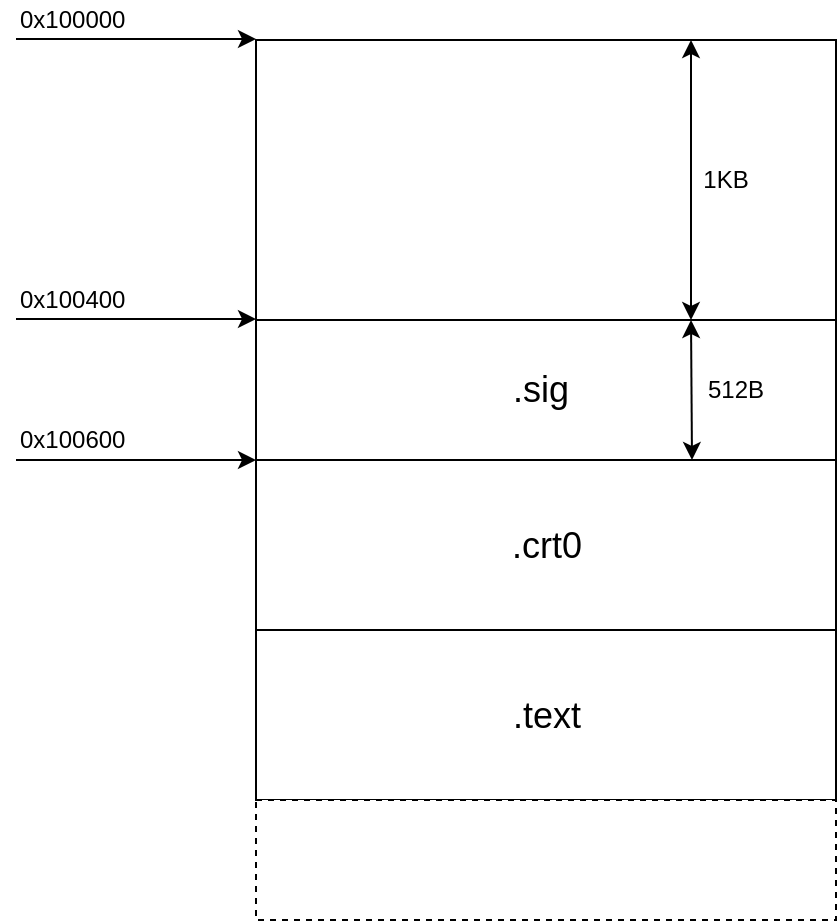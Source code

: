 <mxfile version="12.0.2" type="device" pages="1"><diagram id="jF91bl0kqJ4fdcSO7J3F" name="Page-1"><mxGraphModel dx="1358" dy="727" grid="1" gridSize="10" guides="1" tooltips="1" connect="1" arrows="1" fold="1" page="1" pageScale="1" pageWidth="850" pageHeight="1100" math="0" shadow="0"><root><mxCell id="0"/><mxCell id="1" parent="0"/><mxCell id="e8YyoB35_x-exKyMSmKS-1" value="" style="rounded=0;whiteSpace=wrap;html=1;" vertex="1" parent="1"><mxGeometry x="130" y="25" width="290" height="145" as="geometry"/></mxCell><mxCell id="e8YyoB35_x-exKyMSmKS-2" value="" style="rounded=0;whiteSpace=wrap;html=1;" vertex="1" parent="1"><mxGeometry x="130" y="165" width="290" height="70" as="geometry"/></mxCell><mxCell id="e8YyoB35_x-exKyMSmKS-3" value="" style="rounded=0;whiteSpace=wrap;html=1;perimeterSpacing=0;strokeWidth=1;fillColor=#ffffff;glass=0;comic=0;shadow=0;" vertex="1" parent="1"><mxGeometry x="130" y="320" width="290" height="85" as="geometry"/></mxCell><mxCell id="e8YyoB35_x-exKyMSmKS-4" value="" style="endArrow=classic;html=1;" edge="1" parent="1"><mxGeometry width="50" height="50" relative="1" as="geometry"><mxPoint x="10" y="24.5" as="sourcePoint"/><mxPoint x="130" y="24.5" as="targetPoint"/></mxGeometry></mxCell><mxCell id="e8YyoB35_x-exKyMSmKS-5" value="" style="endArrow=classic;html=1;" edge="1" parent="1"><mxGeometry width="50" height="50" relative="1" as="geometry"><mxPoint x="10" y="164.5" as="sourcePoint"/><mxPoint x="130" y="164.5" as="targetPoint"/></mxGeometry></mxCell><mxCell id="e8YyoB35_x-exKyMSmKS-7" value="" style="endArrow=classic;html=1;" edge="1" parent="1"><mxGeometry width="50" height="50" relative="1" as="geometry"><mxPoint x="10" y="235" as="sourcePoint"/><mxPoint x="130" y="235" as="targetPoint"/></mxGeometry></mxCell><mxCell id="e8YyoB35_x-exKyMSmKS-8" value="" style="endArrow=classic;startArrow=classic;html=1;exitX=0.75;exitY=0;exitDx=0;exitDy=0;entryX=0.75;entryY=0;entryDx=0;entryDy=0;" edge="1" parent="1" source="e8YyoB35_x-exKyMSmKS-2" target="e8YyoB35_x-exKyMSmKS-1"><mxGeometry width="50" height="50" relative="1" as="geometry"><mxPoint x="340" y="75" as="sourcePoint"/><mxPoint x="390" y="25" as="targetPoint"/></mxGeometry></mxCell><mxCell id="e8YyoB35_x-exKyMSmKS-9" value="" style="endArrow=classic;startArrow=classic;html=1;entryX=0.75;entryY=0;entryDx=0;entryDy=0;" edge="1" parent="1" target="e8YyoB35_x-exKyMSmKS-2"><mxGeometry width="50" height="50" relative="1" as="geometry"><mxPoint x="348" y="235" as="sourcePoint"/><mxPoint x="350" y="175" as="targetPoint"/></mxGeometry></mxCell><mxCell id="e8YyoB35_x-exKyMSmKS-11" value="0x100000" style="text;html=1;strokeColor=none;fillColor=none;align=left;verticalAlign=middle;whiteSpace=wrap;rounded=0;" vertex="1" parent="1"><mxGeometry x="10" y="5" width="110" height="20" as="geometry"/></mxCell><mxCell id="e8YyoB35_x-exKyMSmKS-12" value="0x100400" style="text;html=1;strokeColor=none;fillColor=none;align=left;verticalAlign=middle;whiteSpace=wrap;rounded=0;" vertex="1" parent="1"><mxGeometry x="10" y="145" width="110" height="20" as="geometry"/></mxCell><mxCell id="e8YyoB35_x-exKyMSmKS-13" value="0x100600" style="text;html=1;strokeColor=none;fillColor=none;align=left;verticalAlign=middle;whiteSpace=wrap;rounded=0;" vertex="1" parent="1"><mxGeometry x="10" y="215" width="110" height="20" as="geometry"/></mxCell><mxCell id="e8YyoB35_x-exKyMSmKS-14" value="&lt;font style=&quot;font-size: 18px&quot;&gt;.sig&lt;/font&gt;" style="text;html=1;strokeColor=none;fillColor=none;align=center;verticalAlign=middle;whiteSpace=wrap;rounded=0;" vertex="1" parent="1"><mxGeometry x="205" y="190" width="135" height="20" as="geometry"/></mxCell><mxCell id="e8YyoB35_x-exKyMSmKS-15" value="&lt;font style=&quot;font-size: 18px&quot;&gt;.text&lt;/font&gt;" style="text;html=1;strokeColor=none;fillColor=none;align=center;verticalAlign=middle;whiteSpace=wrap;rounded=0;" vertex="1" parent="1"><mxGeometry x="207.5" y="352.5" width="135" height="20" as="geometry"/></mxCell><mxCell id="e8YyoB35_x-exKyMSmKS-16" value="1KB" style="text;html=1;strokeColor=none;fillColor=none;align=center;verticalAlign=middle;whiteSpace=wrap;rounded=0;" vertex="1" parent="1"><mxGeometry x="350" y="85" width="30" height="20" as="geometry"/></mxCell><mxCell id="e8YyoB35_x-exKyMSmKS-18" value="512B" style="text;html=1;strokeColor=none;fillColor=none;align=center;verticalAlign=middle;whiteSpace=wrap;rounded=0;" vertex="1" parent="1"><mxGeometry x="350" y="190" width="40" height="20" as="geometry"/></mxCell><mxCell id="e8YyoB35_x-exKyMSmKS-21" value="" style="rounded=0;whiteSpace=wrap;html=1;shadow=0;glass=0;dashed=1;comic=0;strokeColor=#000000;strokeWidth=1;fillColor=#ffffff;" vertex="1" parent="1"><mxGeometry x="130" y="405" width="290" height="60" as="geometry"/></mxCell><mxCell id="e8YyoB35_x-exKyMSmKS-26" value="" style="rounded=0;whiteSpace=wrap;html=1;perimeterSpacing=0;strokeWidth=1;fillColor=#ffffff;glass=0;comic=0;shadow=0;" vertex="1" parent="1"><mxGeometry x="130" y="235" width="290" height="85" as="geometry"/></mxCell><mxCell id="e8YyoB35_x-exKyMSmKS-27" value="&lt;font style=&quot;font-size: 18px&quot;&gt;.crt0&lt;/font&gt;" style="text;html=1;strokeColor=none;fillColor=none;align=center;verticalAlign=middle;whiteSpace=wrap;rounded=0;" vertex="1" parent="1"><mxGeometry x="207.5" y="267.5" width="135" height="20" as="geometry"/></mxCell></root></mxGraphModel></diagram></mxfile>